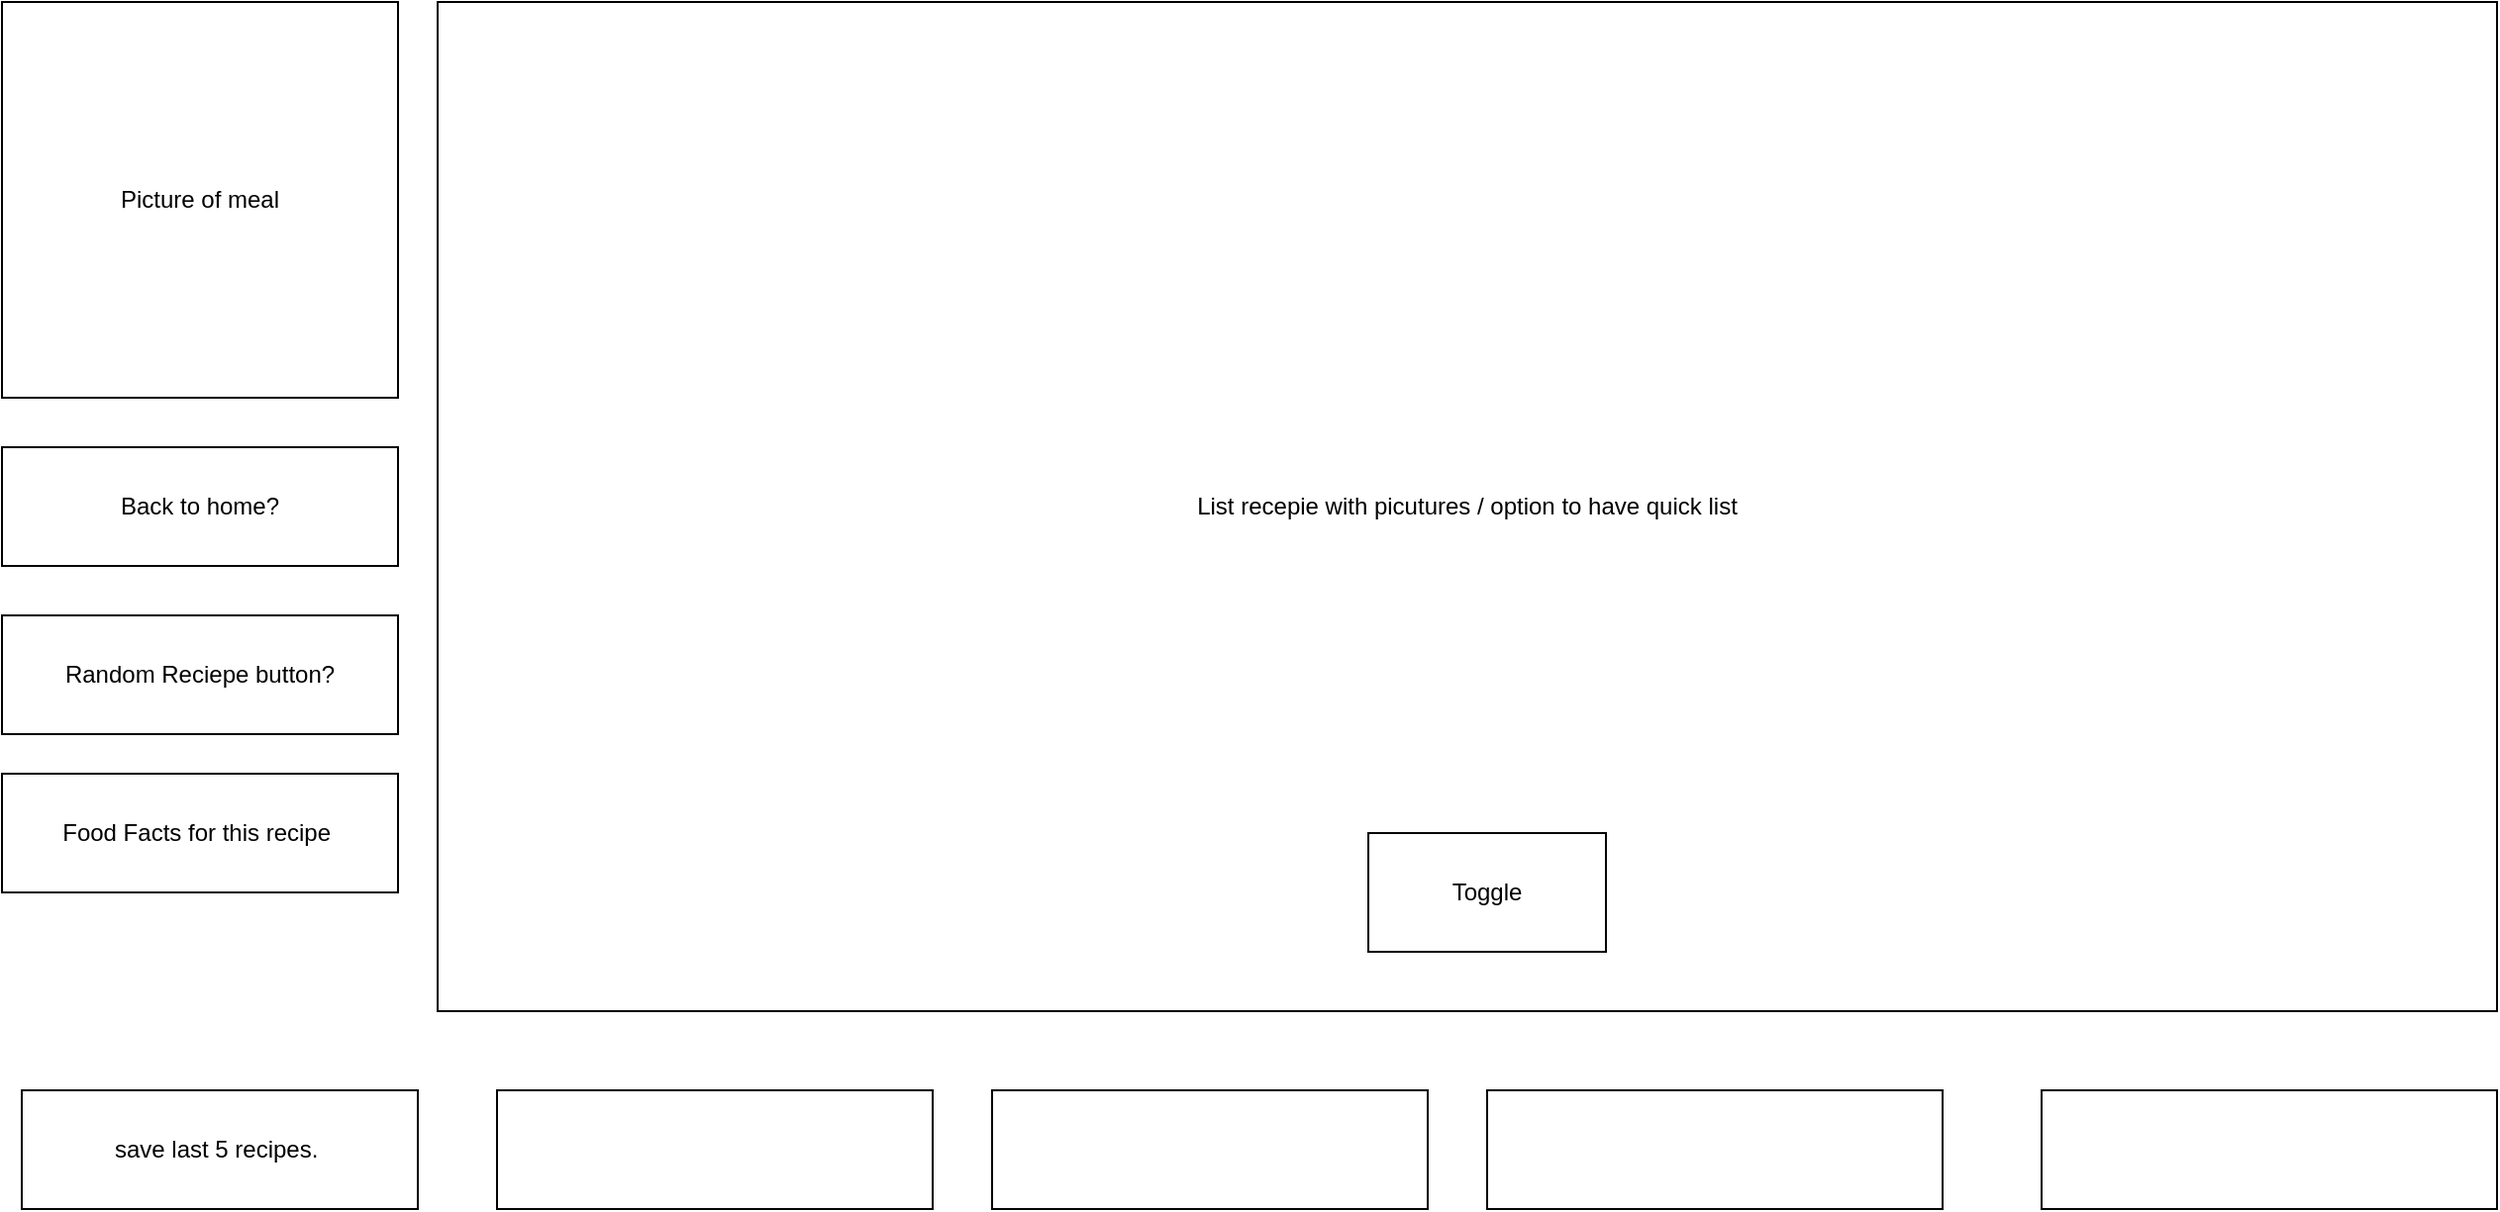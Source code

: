 <mxfile version="15.1.4" type="device"><diagram id="_LFPFswOhStFHBCTrU8T" name="Page-1"><mxGraphModel dx="2272" dy="794" grid="1" gridSize="10" guides="1" tooltips="1" connect="1" arrows="1" fold="1" page="1" pageScale="1" pageWidth="850" pageHeight="1100" math="0" shadow="0"><root><mxCell id="0"/><mxCell id="1" parent="0"/><mxCell id="S3fbEDglJy-315q5RCng-2" value="List recepie with picutures / option to have quick list" style="rounded=0;whiteSpace=wrap;html=1;" vertex="1" parent="1"><mxGeometry x="210" y="70" width="1040" height="510" as="geometry"/></mxCell><mxCell id="S3fbEDglJy-315q5RCng-3" value="Back to home?" style="rounded=0;whiteSpace=wrap;html=1;" vertex="1" parent="1"><mxGeometry x="-10" y="295" width="200" height="60" as="geometry"/></mxCell><mxCell id="S3fbEDglJy-315q5RCng-5" value="Picture of meal" style="whiteSpace=wrap;html=1;aspect=fixed;" vertex="1" parent="1"><mxGeometry x="-10" y="70" width="200" height="200" as="geometry"/></mxCell><mxCell id="S3fbEDglJy-315q5RCng-6" value="Toggle" style="rounded=0;whiteSpace=wrap;html=1;" vertex="1" parent="1"><mxGeometry x="680" y="490" width="120" height="60" as="geometry"/></mxCell><mxCell id="S3fbEDglJy-315q5RCng-7" value="Random Reciepe button?" style="whiteSpace=wrap;html=1;" vertex="1" parent="1"><mxGeometry x="-10" y="380" width="200" height="60" as="geometry"/></mxCell><mxCell id="S3fbEDglJy-315q5RCng-9" value="save last 5 recipes.&amp;nbsp;" style="whiteSpace=wrap;html=1;" vertex="1" parent="1"><mxGeometry y="620" width="200" height="60" as="geometry"/></mxCell><mxCell id="S3fbEDglJy-315q5RCng-13" value="" style="rounded=0;whiteSpace=wrap;html=1;" vertex="1" parent="1"><mxGeometry x="240" y="620" width="220" height="60" as="geometry"/></mxCell><mxCell id="S3fbEDglJy-315q5RCng-14" value="" style="rounded=0;whiteSpace=wrap;html=1;" vertex="1" parent="1"><mxGeometry x="490" y="620" width="220" height="60" as="geometry"/></mxCell><mxCell id="S3fbEDglJy-315q5RCng-15" value="" style="rounded=0;whiteSpace=wrap;html=1;" vertex="1" parent="1"><mxGeometry x="740" y="620" width="230" height="60" as="geometry"/></mxCell><mxCell id="S3fbEDglJy-315q5RCng-16" value="" style="rounded=0;whiteSpace=wrap;html=1;" vertex="1" parent="1"><mxGeometry x="1020" y="620" width="230" height="60" as="geometry"/></mxCell><mxCell id="S3fbEDglJy-315q5RCng-17" value="Food Facts for this recipe&amp;nbsp;" style="whiteSpace=wrap;html=1;" vertex="1" parent="1"><mxGeometry x="-10" y="460" width="200" height="60" as="geometry"/></mxCell></root></mxGraphModel></diagram></mxfile>